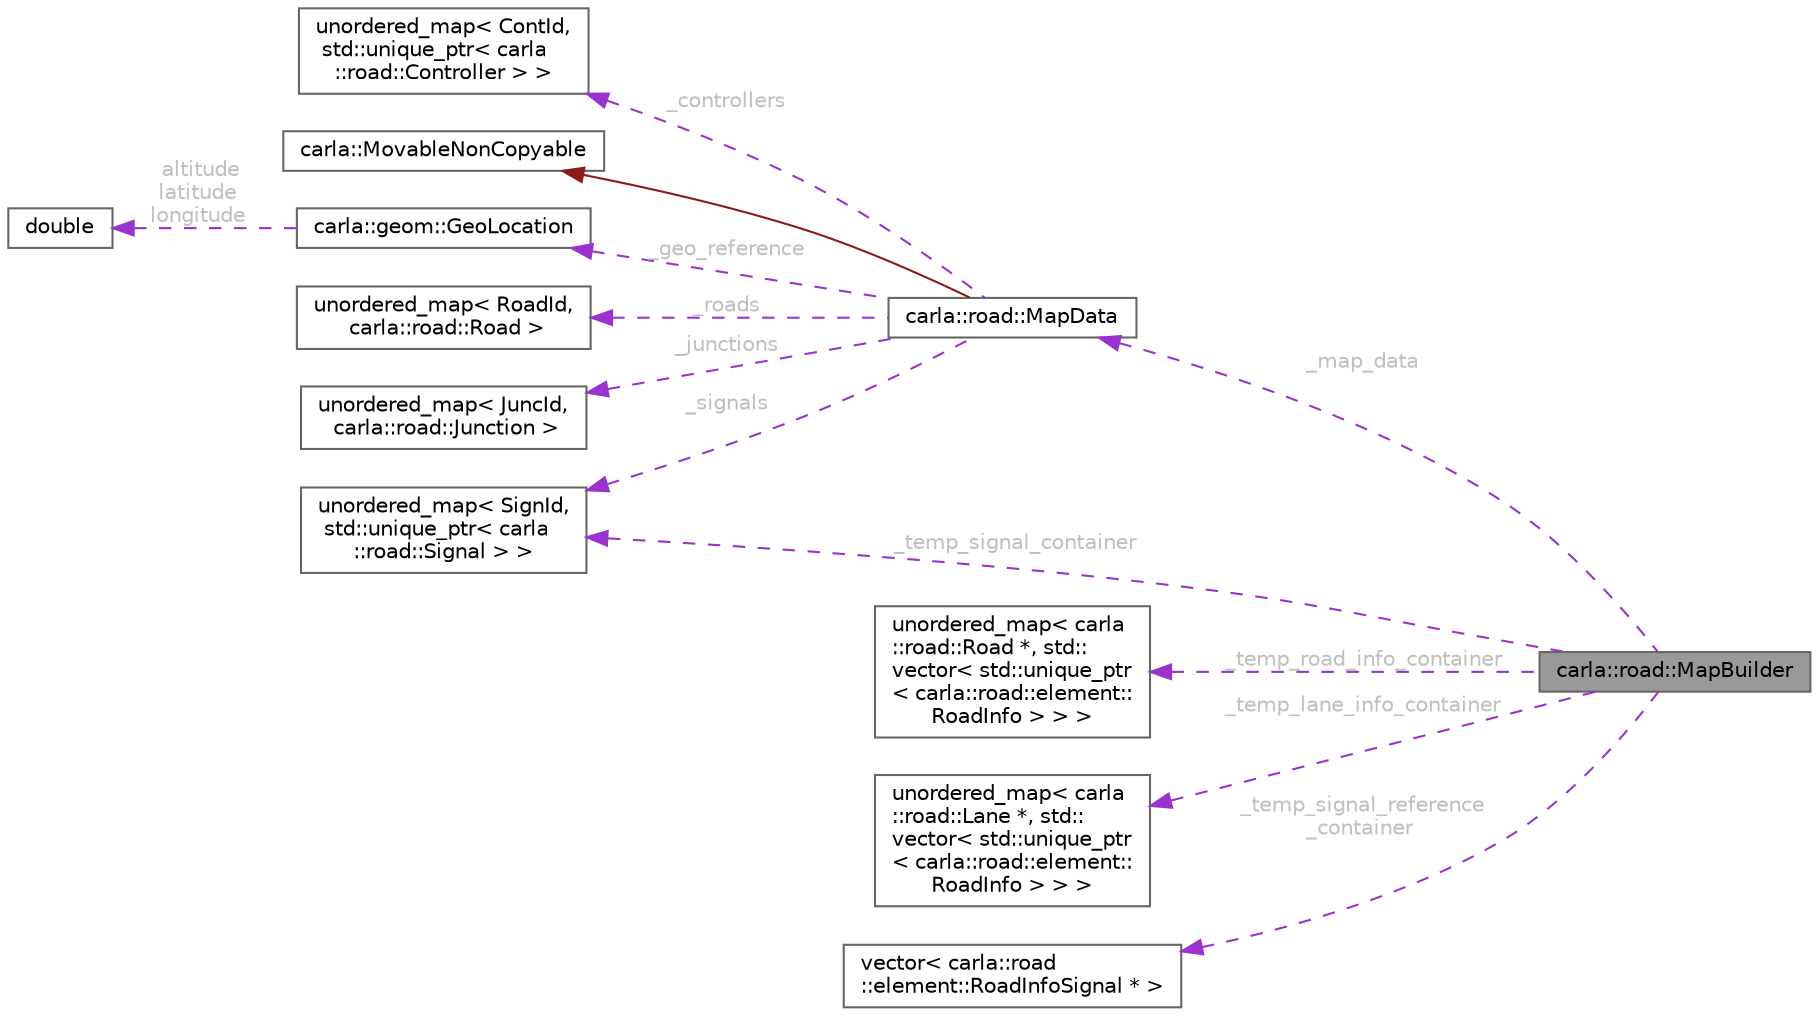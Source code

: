 digraph "carla::road::MapBuilder"
{
 // INTERACTIVE_SVG=YES
 // LATEX_PDF_SIZE
  bgcolor="transparent";
  edge [fontname=Helvetica,fontsize=10,labelfontname=Helvetica,labelfontsize=10];
  node [fontname=Helvetica,fontsize=10,shape=box,height=0.2,width=0.4];
  rankdir="LR";
  Node1 [id="Node000001",label="carla::road::MapBuilder",height=0.2,width=0.4,color="gray40", fillcolor="grey60", style="filled", fontcolor="black",tooltip=" "];
  Node2 -> Node1 [id="edge1_Node000001_Node000002",dir="back",color="darkorchid3",style="dashed",tooltip=" ",label=" _map_data",fontcolor="grey" ];
  Node2 [id="Node000002",label="carla::road::MapData",height=0.2,width=0.4,color="gray40", fillcolor="white", style="filled",URL="$da/d3b/classcarla_1_1road_1_1MapData.html",tooltip=" "];
  Node3 -> Node2 [id="edge2_Node000002_Node000003",dir="back",color="firebrick4",style="solid",tooltip=" "];
  Node3 [id="Node000003",label="carla::MovableNonCopyable",height=0.2,width=0.4,color="gray40", fillcolor="white", style="filled",URL="$d7/d55/classcarla_1_1MovableNonCopyable.html",tooltip="Inherit (privately) to suppress copy construction and assignment."];
  Node4 -> Node2 [id="edge3_Node000002_Node000004",dir="back",color="darkorchid3",style="dashed",tooltip=" ",label=" _geo_reference",fontcolor="grey" ];
  Node4 [id="Node000004",label="carla::geom::GeoLocation",height=0.2,width=0.4,color="gray40", fillcolor="white", style="filled",URL="$d3/df4/classcarla_1_1geom_1_1GeoLocation.html",tooltip=" "];
  Node5 -> Node4 [id="edge4_Node000004_Node000005",dir="back",color="darkorchid3",style="dashed",tooltip=" ",label=" altitude\nlatitude\nlongitude",fontcolor="grey" ];
  Node5 [id="Node000005",label="double",height=0.2,width=0.4,color="gray40", fillcolor="white", style="filled",tooltip=" "];
  Node6 -> Node2 [id="edge5_Node000002_Node000006",dir="back",color="darkorchid3",style="dashed",tooltip=" ",label=" _roads",fontcolor="grey" ];
  Node6 [id="Node000006",label="unordered_map\< RoadId,\l carla::road::Road \>",height=0.2,width=0.4,color="gray40", fillcolor="white", style="filled",tooltip=" "];
  Node7 -> Node2 [id="edge6_Node000002_Node000007",dir="back",color="darkorchid3",style="dashed",tooltip=" ",label=" _junctions",fontcolor="grey" ];
  Node7 [id="Node000007",label="unordered_map\< JuncId,\l carla::road::Junction \>",height=0.2,width=0.4,color="gray40", fillcolor="white", style="filled",tooltip=" "];
  Node8 -> Node2 [id="edge7_Node000002_Node000008",dir="back",color="darkorchid3",style="dashed",tooltip=" ",label=" _signals",fontcolor="grey" ];
  Node8 [id="Node000008",label="unordered_map\< SignId,\l std::unique_ptr\< carla\l::road::Signal \> \>",height=0.2,width=0.4,color="gray40", fillcolor="white", style="filled",tooltip=" "];
  Node9 -> Node2 [id="edge8_Node000002_Node000009",dir="back",color="darkorchid3",style="dashed",tooltip=" ",label=" _controllers",fontcolor="grey" ];
  Node9 [id="Node000009",label="unordered_map\< ContId,\l std::unique_ptr\< carla\l::road::Controller \> \>",height=0.2,width=0.4,color="gray40", fillcolor="white", style="filled",tooltip=" "];
  Node10 -> Node1 [id="edge9_Node000001_Node000010",dir="back",color="darkorchid3",style="dashed",tooltip=" ",label=" _temp_road_info_container",fontcolor="grey" ];
  Node10 [id="Node000010",label="unordered_map\< carla\l::road::Road *, std::\lvector\< std::unique_ptr\l\< carla::road::element::\lRoadInfo \> \> \>",height=0.2,width=0.4,color="gray40", fillcolor="white", style="filled",tooltip=" "];
  Node11 -> Node1 [id="edge10_Node000001_Node000011",dir="back",color="darkorchid3",style="dashed",tooltip=" ",label=" _temp_lane_info_container",fontcolor="grey" ];
  Node11 [id="Node000011",label="unordered_map\< carla\l::road::Lane *, std::\lvector\< std::unique_ptr\l\< carla::road::element::\lRoadInfo \> \> \>",height=0.2,width=0.4,color="gray40", fillcolor="white", style="filled",tooltip=" "];
  Node8 -> Node1 [id="edge11_Node000001_Node000008",dir="back",color="darkorchid3",style="dashed",tooltip=" ",label=" _temp_signal_container",fontcolor="grey" ];
  Node12 -> Node1 [id="edge12_Node000001_Node000012",dir="back",color="darkorchid3",style="dashed",tooltip=" ",label=" _temp_signal_reference\l_container",fontcolor="grey" ];
  Node12 [id="Node000012",label="vector\< carla::road\l::element::RoadInfoSignal * \>",height=0.2,width=0.4,color="gray40", fillcolor="white", style="filled",tooltip=" "];
}
